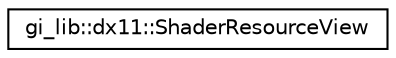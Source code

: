 digraph "Graphical Class Hierarchy"
{
  edge [fontname="Helvetica",fontsize="10",labelfontname="Helvetica",labelfontsize="10"];
  node [fontname="Helvetica",fontsize="10",shape=record];
  rankdir="LR";
  Node1 [label="gi_lib::dx11::ShaderResourceView",height=0.2,width=0.4,color="black", fillcolor="white", style="filled",URL="$classgi__lib_1_1dx11_1_1_shader_resource_view.html",tooltip="Wraps a shader resource view with a resource. "];
}
